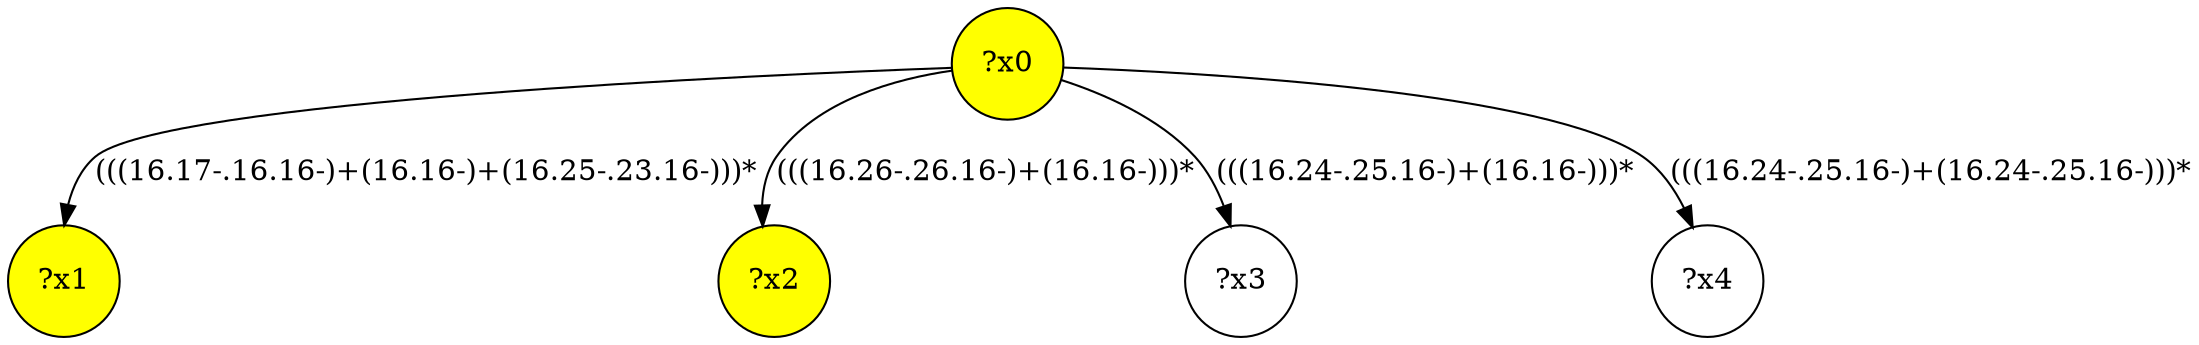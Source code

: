 digraph g {
	x0 [fillcolor="yellow", style="filled," shape=circle, label="?x0"];
	x1 [fillcolor="yellow", style="filled," shape=circle, label="?x1"];
	x2 [fillcolor="yellow", style="filled," shape=circle, label="?x2"];
	x0 -> x1 [label="(((16.17-.16.16-)+(16.16-)+(16.25-.23.16-)))*"];
	x0 -> x2 [label="(((16.26-.26.16-)+(16.16-)))*"];
	x3 [shape=circle, label="?x3"];
	x0 -> x3 [label="(((16.24-.25.16-)+(16.16-)))*"];
	x4 [shape=circle, label="?x4"];
	x0 -> x4 [label="(((16.24-.25.16-)+(16.24-.25.16-)))*"];
}
